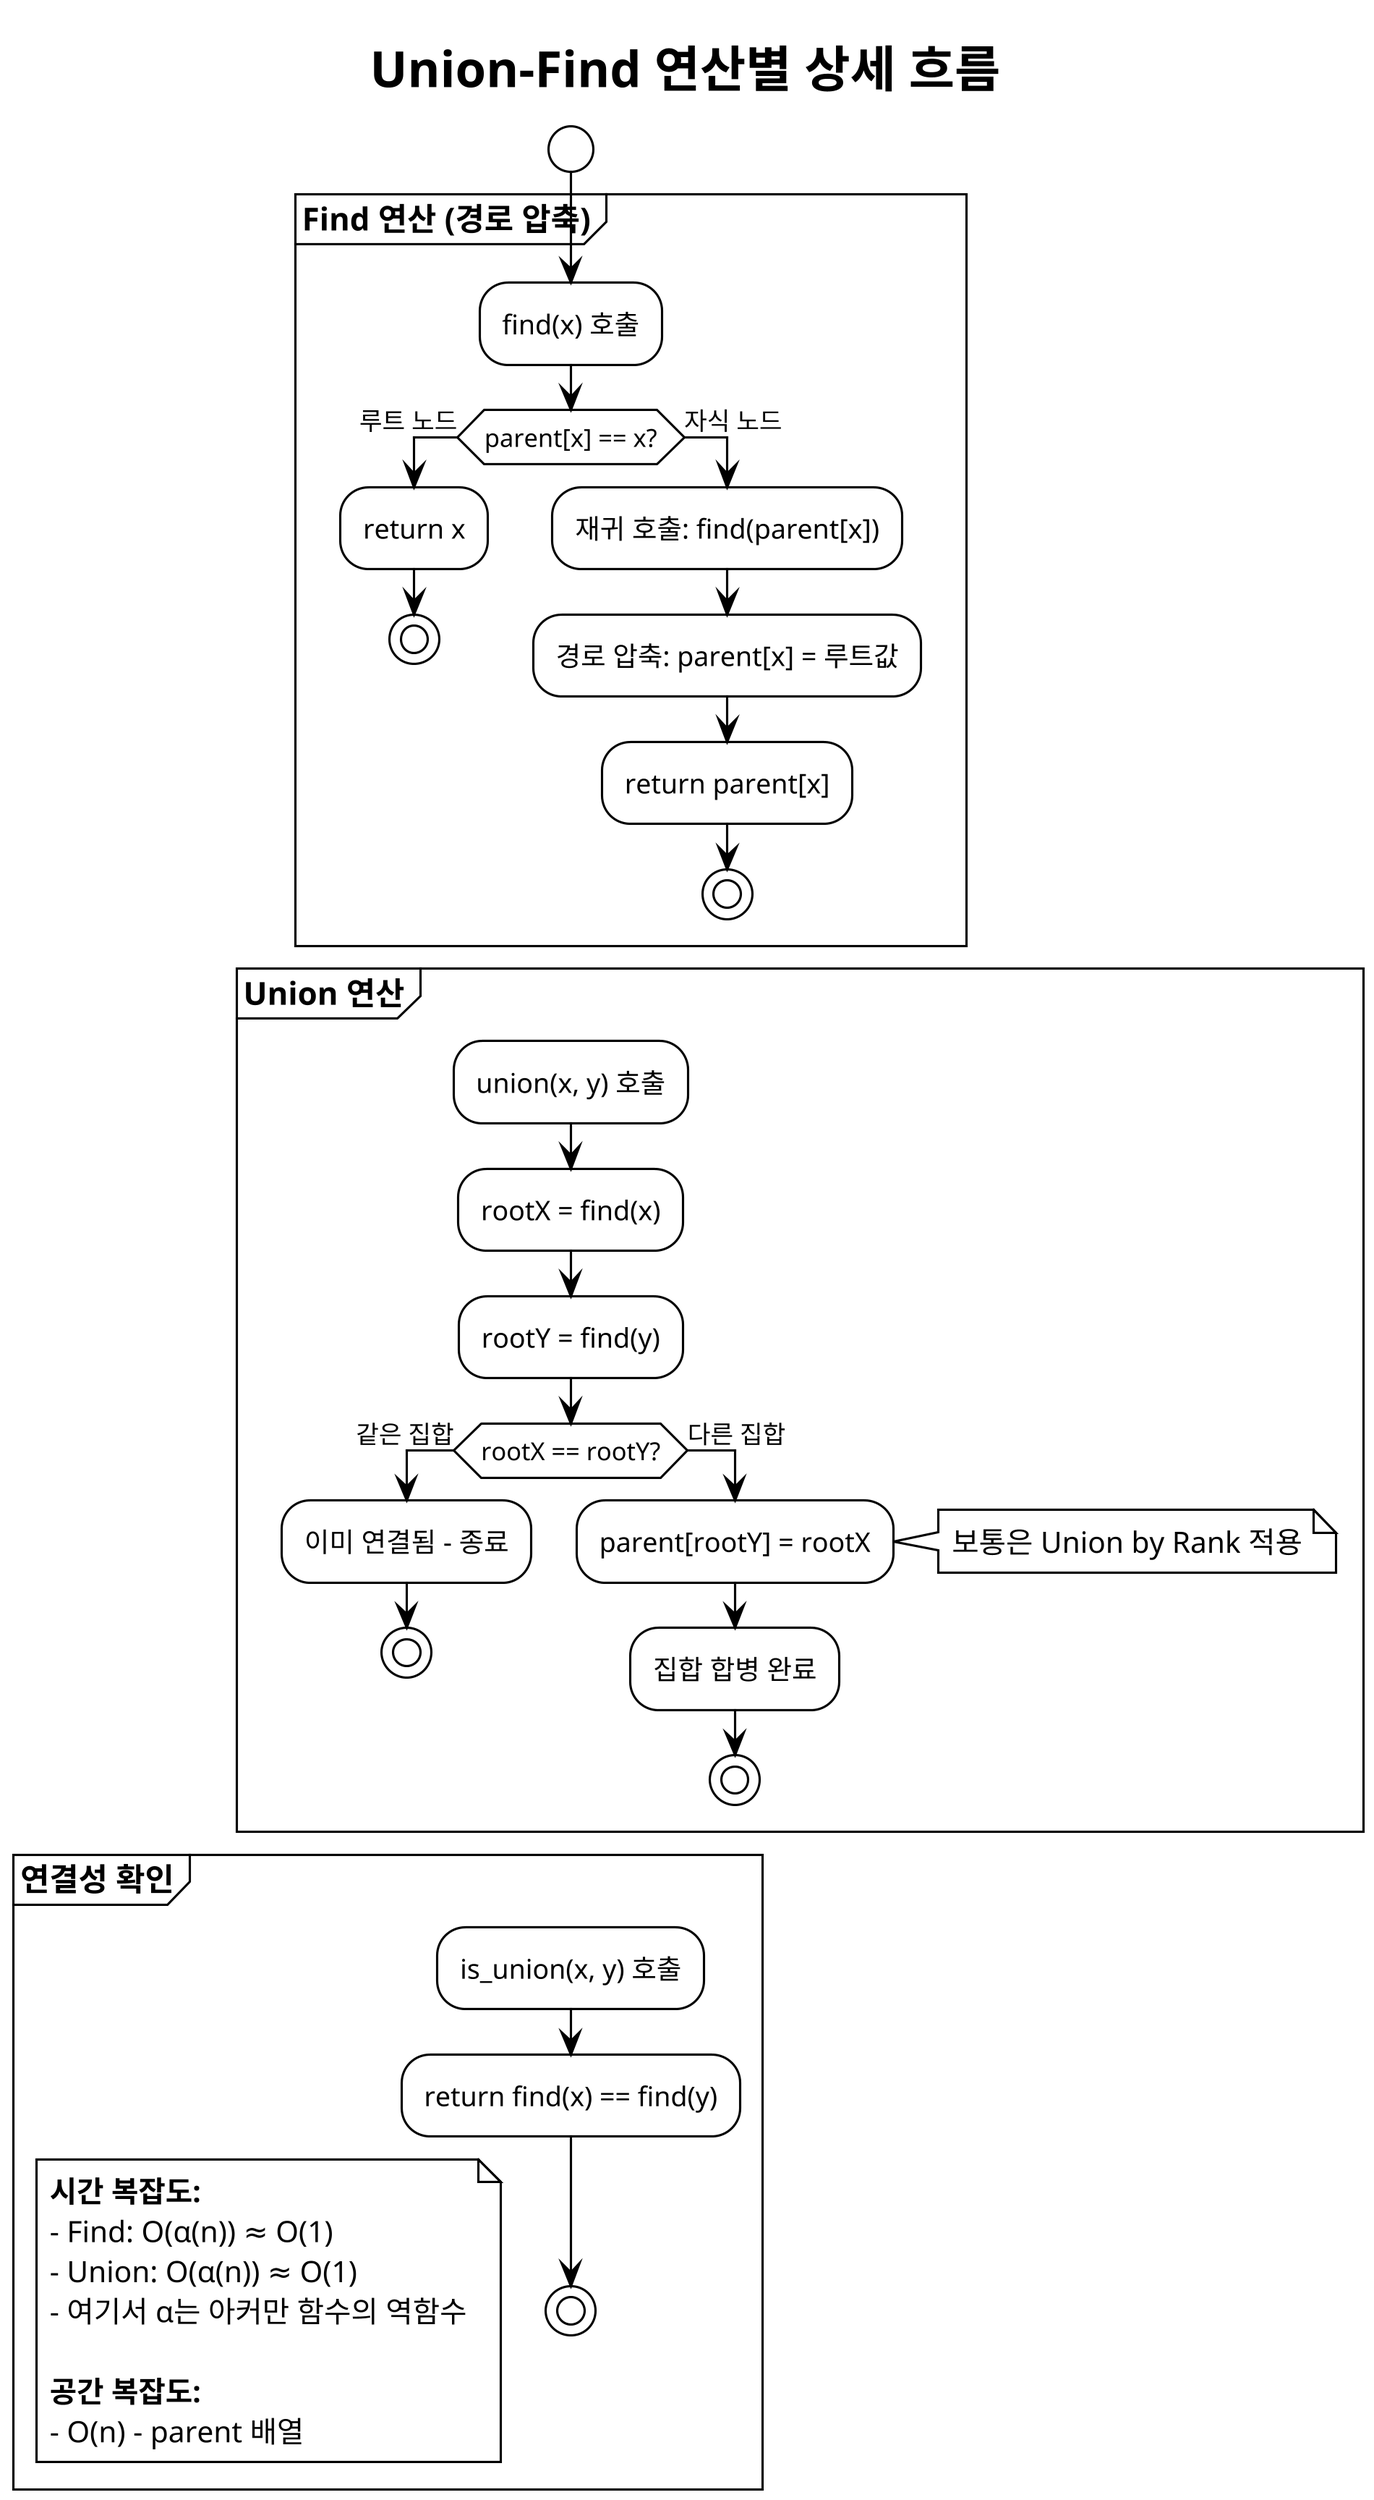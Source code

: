 @startuml union_find_operations
skinparam dpi 300
!theme plain

' 한글 폰트 설정
skinparam defaultFontName "Malgun Gothic"
skinparam titleFontName "Malgun Gothic"
skinparam noteFontName "Malgun Gothic"

title Union-Find 연산별 상세 흐름

start

partition "**Find 연산 (경로 압축)**" {
  :find(x) 호출;

  if (parent[x] == x?) then (루트 노드)
    :return x;
    stop
  else (자식 노드)
    :재귀 호출: find(parent[x]);
    :경로 압축: parent[x] = 루트값;
    :return parent[x];
    stop
  endif
}

partition "**Union 연산**" {
  :union(x, y) 호출;

  :rootX = find(x);
  :rootY = find(y);

  if (rootX == rootY?) then (같은 집합)
    :이미 연결됨 - 종료;
    stop
  else (다른 집합)
    :parent[rootY] = rootX;
    note right: 보통은 Union by Rank 적용
    :집합 합병 완료;
    stop
  endif
}

partition "**연결성 확인**" {
  :is_union(x, y) 호출;

  :return find(x) == find(y);
  stop
}

floating note left
  **시간 복잡도:**
  - Find: O(α(n)) ≈ O(1)
  - Union: O(α(n)) ≈ O(1)
  - 여기서 α는 아커만 함수의 역함수

  **공간 복잡도:**
  - O(n) - parent 배열
end note

@enduml

